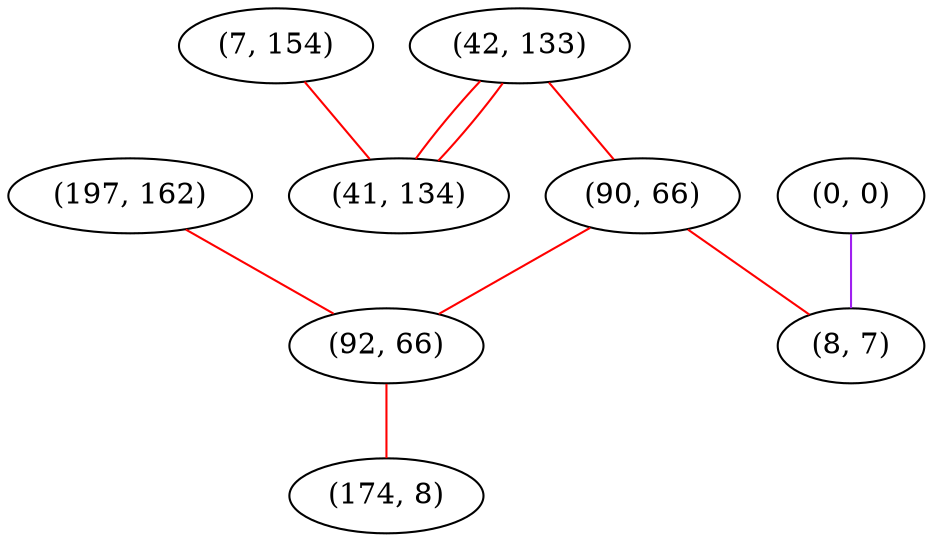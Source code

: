 graph "" {
"(42, 133)";
"(0, 0)";
"(7, 154)";
"(197, 162)";
"(90, 66)";
"(92, 66)";
"(8, 7)";
"(41, 134)";
"(174, 8)";
"(42, 133)" -- "(41, 134)"  [color=red, key=0, weight=1];
"(42, 133)" -- "(41, 134)"  [color=red, key=1, weight=1];
"(42, 133)" -- "(90, 66)"  [color=red, key=0, weight=1];
"(0, 0)" -- "(8, 7)"  [color=purple, key=0, weight=4];
"(7, 154)" -- "(41, 134)"  [color=red, key=0, weight=1];
"(197, 162)" -- "(92, 66)"  [color=red, key=0, weight=1];
"(90, 66)" -- "(92, 66)"  [color=red, key=0, weight=1];
"(90, 66)" -- "(8, 7)"  [color=red, key=0, weight=1];
"(92, 66)" -- "(174, 8)"  [color=red, key=0, weight=1];
}
